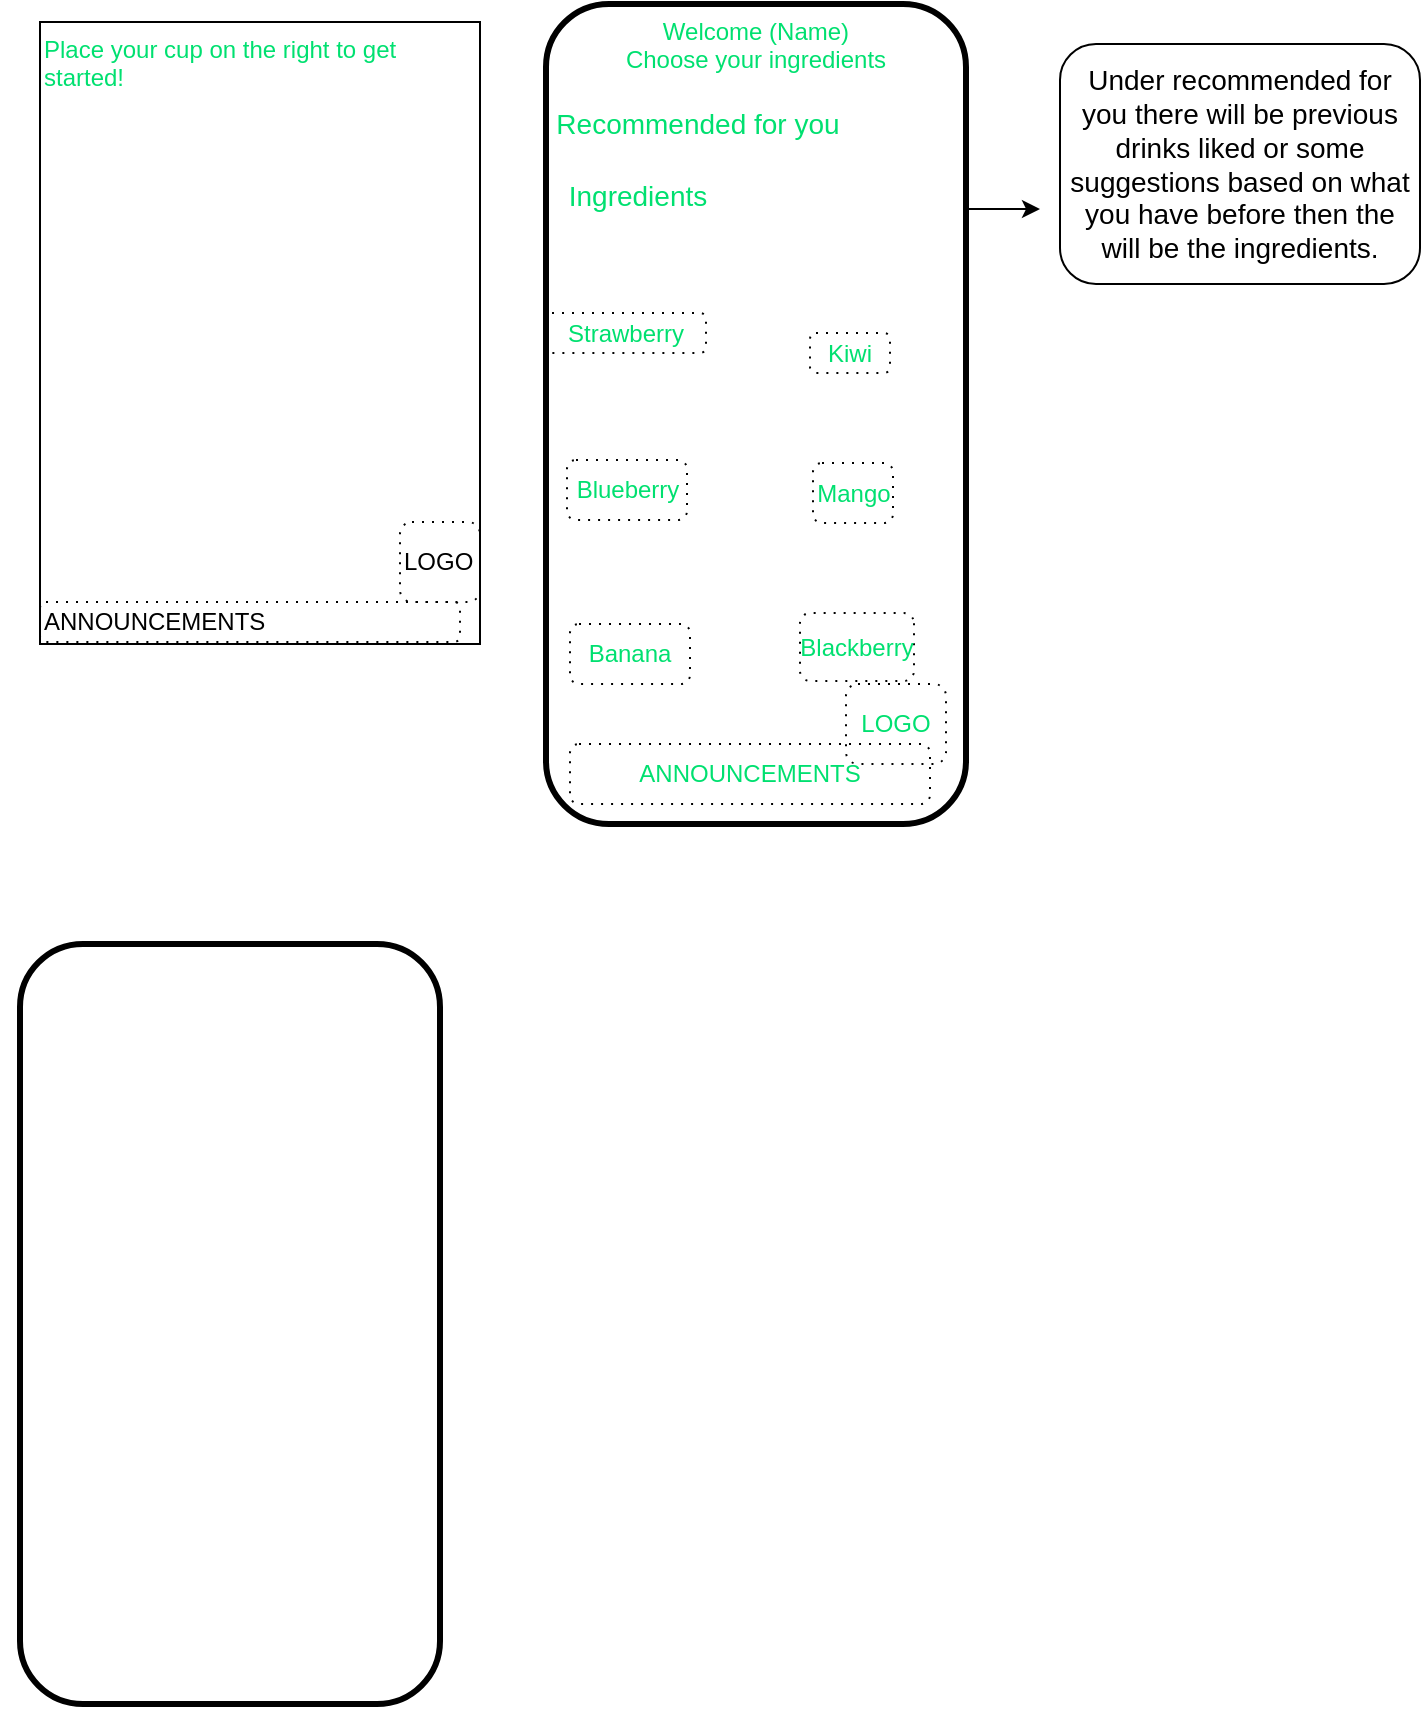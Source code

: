 <mxfile version="12.1.7" type="github" pages="3">
  <diagram id="vnAJTbzXTNaGm4R2M7Tw" name="GUI Design">
    <mxGraphModel dx="1094" dy="1568" grid="1" gridSize="10" guides="1" tooltips="1" connect="1" arrows="1" fold="1" page="1" pageScale="1" pageWidth="850" pageHeight="1100" math="0" shadow="0">
      <root>
        <mxCell id="0"/>
        <mxCell id="1" parent="0"/>
        <mxCell id="ZuZDDEVdr5Cutukgd9yc-8" value="" style="shape=image;imageAspect=0;aspect=fixed;verticalLabelPosition=bottom;verticalAlign=top;fillColor=none;fontFamily=Helvetica;align=left;image=http://c1.peakpx.com/wallpaper/608/288/972/kiwi-coctail-kefir-fruit-kiwi-food-wallpaper-preview.jpg;" parent="1" vertex="1">
          <mxGeometry y="143" width="174" height="116" as="geometry"/>
        </mxCell>
        <mxCell id="ZuZDDEVdr5Cutukgd9yc-7" value="" style="shape=image;imageAspect=0;aspect=fixed;verticalLabelPosition=bottom;verticalAlign=top;fillColor=none;fontFamily=Helvetica;align=left;image=https://get.pxhere.com/photo/white-fruit-isolated-ripe-meal-food-red-cooking-ingredient-produce-natural-fresh-drink-gourmet-healthy-snack-strawberry-tomato-smoothie-juice-vitamin-nutrition-vegetables-seasonal-vegetarian-strawberries-diet-edible-gastronomy-organic-beverages-filled-milkshake-non-alcoholic-beverage-1105913.jpg;resizeWidth=1;" parent="1" vertex="1">
          <mxGeometry x="120" y="143" width="174" height="115" as="geometry"/>
        </mxCell>
        <mxCell id="ZuZDDEVdr5Cutukgd9yc-6" value="&lt;font color=&quot;#00e070&quot;&gt;Place your cup on the right to get started!&lt;/font&gt;" style="rounded=0;whiteSpace=wrap;html=1;fillColor=none;fontFamily=Helvetica;align=left;verticalAlign=top;" parent="1" vertex="1">
          <mxGeometry x="20" y="9" width="220" height="311" as="geometry"/>
        </mxCell>
        <mxCell id="ZuZDDEVdr5Cutukgd9yc-11" value="LOGO" style="shape=ext;rounded=1;html=1;whiteSpace=wrap;dashed=1;dashPattern=1 4;fillColor=none;fontFamily=Helvetica;align=left;" parent="1" vertex="1">
          <mxGeometry x="200" y="259" width="40" height="40" as="geometry"/>
        </mxCell>
        <mxCell id="ZuZDDEVdr5Cutukgd9yc-12" value="ANNOUNCEMENTS" style="shape=ext;rounded=1;html=1;whiteSpace=wrap;dashed=1;dashPattern=1 4;fillColor=none;fontFamily=Helvetica;align=left;" parent="1" vertex="1">
          <mxGeometry x="20" y="299" width="210" height="20" as="geometry"/>
        </mxCell>
        <mxCell id="Vy_gIuBVpHLPAsXEff6K-15" style="edgeStyle=orthogonalEdgeStyle;rounded=0;orthogonalLoop=1;jettySize=auto;html=1;exitX=1;exitY=0.25;exitDx=0;exitDy=0;fontSize=14;fontColor=#00E070;fontStyle=1" edge="1" parent="1" source="ZuZDDEVdr5Cutukgd9yc-14">
          <mxGeometry relative="1" as="geometry">
            <mxPoint x="520" y="103" as="targetPoint"/>
          </mxGeometry>
        </mxCell>
        <mxCell id="ZuZDDEVdr5Cutukgd9yc-14" value="Welcome (Name)&lt;br&gt;Choose your ingredients" style="shape=ext;rounded=1;html=1;whiteSpace=wrap;strokeWidth=3;fillColor=none;fontFamily=Helvetica;align=center;fontColor=#00E070;verticalAlign=top;" parent="1" vertex="1">
          <mxGeometry x="273" width="210" height="410" as="geometry"/>
        </mxCell>
        <mxCell id="ZuZDDEVdr5Cutukgd9yc-15" value="" style="shape=image;imageAspect=0;aspect=fixed;verticalLabelPosition=bottom;verticalAlign=top;fillColor=none;fontFamily=Helvetica;fontColor=#00E070;align=center;image=https://images.pexels.com/photos/59945/strawberry-fruit-delicious-red-59945.jpeg?cs=srgb&amp;dl=close-up-food-fruit-59945.jpg&amp;fm=jpg;" parent="1" vertex="1">
          <mxGeometry x="278.5" y="105.5" width="70" height="47" as="geometry"/>
        </mxCell>
        <mxCell id="ZuZDDEVdr5Cutukgd9yc-16" value="Strawberry" style="shape=ext;rounded=1;html=1;whiteSpace=wrap;dashed=1;dashPattern=1 4;fillColor=none;fontFamily=Helvetica;fontColor=#00E070;align=center;" parent="1" vertex="1">
          <mxGeometry x="273" y="154.5" width="80" height="20" as="geometry"/>
        </mxCell>
        <mxCell id="ZuZDDEVdr5Cutukgd9yc-17" value="" style="shape=image;imageAspect=0;aspect=fixed;verticalLabelPosition=bottom;verticalAlign=top;fillColor=none;fontFamily=Helvetica;fontColor=#00E070;align=center;image=https://live.staticflickr.com/4893/33038040618_4d28d753be_b.jpg;" parent="1" vertex="1">
          <mxGeometry x="401.5" y="122" width="54" height="36" as="geometry"/>
        </mxCell>
        <mxCell id="ZuZDDEVdr5Cutukgd9yc-18" value="Kiwi" style="shape=ext;rounded=1;html=1;whiteSpace=wrap;dashed=1;dashPattern=1 4;fillColor=none;fontFamily=Helvetica;fontColor=#00E070;align=center;" parent="1" vertex="1">
          <mxGeometry x="405" y="164.5" width="40" height="20" as="geometry"/>
        </mxCell>
        <mxCell id="ZuZDDEVdr5Cutukgd9yc-19" value="" style="shape=image;imageAspect=0;aspect=fixed;verticalLabelPosition=bottom;verticalAlign=top;fillColor=none;fontFamily=Helvetica;fontColor=#00E070;align=center;image=https://cdn.pixabay.com/photo/2014/11/20/13/54/blueberry-539135_960_720.png;" parent="1" vertex="1">
          <mxGeometry x="276" y="175.5" width="73" height="50" as="geometry"/>
        </mxCell>
        <mxCell id="ZuZDDEVdr5Cutukgd9yc-20" value="Blueberry" style="shape=ext;rounded=1;html=1;whiteSpace=wrap;dashed=1;dashPattern=1 4;fillColor=none;fontFamily=Helvetica;fontColor=#00E070;align=center;" parent="1" vertex="1">
          <mxGeometry x="283.5" y="228" width="60" height="30" as="geometry"/>
        </mxCell>
        <mxCell id="ZuZDDEVdr5Cutukgd9yc-21" value="" style="shape=image;imageAspect=0;aspect=fixed;verticalLabelPosition=bottom;verticalAlign=top;fillColor=none;fontFamily=Helvetica;fontColor=#00E070;align=center;image=https://upload.wikimedia.org/wikipedia/commons/4/40/Mango_4.jpg;" parent="1" vertex="1">
          <mxGeometry x="401" y="185.5" width="48" height="40" as="geometry"/>
        </mxCell>
        <mxCell id="ZuZDDEVdr5Cutukgd9yc-23" value="Mango" style="shape=ext;rounded=1;html=1;whiteSpace=wrap;dashed=1;dashPattern=1 4;fillColor=none;fontFamily=Helvetica;fontColor=#00E070;align=center;" parent="1" vertex="1">
          <mxGeometry x="406.5" y="229.5" width="40" height="30" as="geometry"/>
        </mxCell>
        <mxCell id="ZuZDDEVdr5Cutukgd9yc-24" value="" style="shape=image;imageAspect=0;aspect=fixed;verticalLabelPosition=bottom;verticalAlign=top;fillColor=none;fontFamily=Helvetica;fontColor=#00E070;align=center;image=https://upload.wikimedia.org/wikipedia/commons/8/8a/Banana-Single.jpg;" parent="1" vertex="1">
          <mxGeometry x="288" y="261.5" width="49" height="43" as="geometry"/>
        </mxCell>
        <mxCell id="ZuZDDEVdr5Cutukgd9yc-25" value="Banana" style="shape=ext;rounded=1;html=1;whiteSpace=wrap;dashed=1;dashPattern=1 4;fillColor=none;fontFamily=Helvetica;fontColor=#00E070;align=center;" parent="1" vertex="1">
          <mxGeometry x="285" y="310" width="60" height="30" as="geometry"/>
        </mxCell>
        <mxCell id="ZuZDDEVdr5Cutukgd9yc-27" value="Blackberry" style="shape=ext;rounded=1;html=1;whiteSpace=wrap;dashed=1;dashPattern=1 4;fillColor=none;fontFamily=Helvetica;fontColor=#00E070;align=center;direction=south;" parent="1" vertex="1">
          <mxGeometry x="400" y="304.5" width="57" height="34" as="geometry"/>
        </mxCell>
        <mxCell id="ZuZDDEVdr5Cutukgd9yc-28" value="LOGO" style="shape=ext;rounded=1;html=1;whiteSpace=wrap;dashed=1;dashPattern=1 4;fillColor=none;fontFamily=Helvetica;fontColor=#00E070;align=center;" parent="1" vertex="1">
          <mxGeometry x="423" y="340" width="50" height="40" as="geometry"/>
        </mxCell>
        <mxCell id="ZuZDDEVdr5Cutukgd9yc-29" value="ANNOUNCEMENTS" style="shape=ext;rounded=1;html=1;whiteSpace=wrap;dashed=1;dashPattern=1 4;fillColor=none;fontFamily=Helvetica;fontColor=#00E070;align=center;" parent="1" vertex="1">
          <mxGeometry x="285" y="370" width="180" height="30" as="geometry"/>
        </mxCell>
        <mxCell id="Vy_gIuBVpHLPAsXEff6K-1" value="" style="shape=image;imageAspect=0;aspect=fixed;verticalLabelPosition=bottom;verticalAlign=top;image=https://upload.wikimedia.org/wikipedia/commons/c/cc/Blackberry_fruit.jpg;" vertex="1" parent="1">
          <mxGeometry x="406.5" y="258" width="47" height="50" as="geometry"/>
        </mxCell>
        <mxCell id="Vy_gIuBVpHLPAsXEff6K-3" value="&lt;font color=&quot;#00e070&quot;&gt;Recommended&amp;nbsp;for you&lt;/font&gt;" style="text;html=1;strokeColor=none;fillColor=none;align=center;verticalAlign=middle;whiteSpace=wrap;rounded=0;fontSize=14;" vertex="1" parent="1">
          <mxGeometry x="273" y="50" width="152" height="20" as="geometry"/>
        </mxCell>
        <mxCell id="Vy_gIuBVpHLPAsXEff6K-6" value="Under recommended for you there will be previous drinks liked or some suggestions based on what you have before then the will be the ingredients." style="rounded=1;whiteSpace=wrap;html=1;fontSize=14;" vertex="1" parent="1">
          <mxGeometry x="530" y="20" width="180" height="120" as="geometry"/>
        </mxCell>
        <mxCell id="Vy_gIuBVpHLPAsXEff6K-11" value="Ingredients" style="text;html=1;strokeColor=none;fillColor=none;align=center;verticalAlign=middle;whiteSpace=wrap;rounded=0;fontSize=14;fontColor=#00E070;" vertex="1" parent="1">
          <mxGeometry x="278.5" y="85.5" width="80" height="20" as="geometry"/>
        </mxCell>
        <mxCell id="Vy_gIuBVpHLPAsXEff6K-21" style="edgeStyle=orthogonalEdgeStyle;rounded=0;orthogonalLoop=1;jettySize=auto;html=1;exitX=0;exitY=0.5;exitDx=0;exitDy=0;entryX=0.048;entryY=0.079;entryDx=0;entryDy=0;entryPerimeter=0;fontSize=14;fontColor=#00E070;fontStyle=1" edge="1" parent="1" source="Vy_gIuBVpHLPAsXEff6K-17" target="Vy_gIuBVpHLPAsXEff6K-16">
          <mxGeometry relative="1" as="geometry"/>
        </mxCell>
        <mxCell id="Vy_gIuBVpHLPAsXEff6K-17" value="Back" style="shape=ext;rounded=1;html=1;whiteSpace=wrap;dashed=1;dashPattern=1 4;fontSize=14;fontColor=#00E070;" vertex="1" parent="1">
          <mxGeometry x="40" y="490" width="43" height="20" as="geometry"/>
        </mxCell>
        <mxCell id="Vy_gIuBVpHLPAsXEff6K-16" value="" style="shape=ext;rounded=1;html=1;whiteSpace=wrap;strokeWidth=3;fontSize=14;fontColor=#00E070;" vertex="1" parent="1">
          <mxGeometry x="10" y="470" width="210" height="380" as="geometry"/>
        </mxCell>
      </root>
    </mxGraphModel>
  </diagram>
  <diagram id="-thM3_jWUVVgfu3gWeLv" name="Suggestion App Design">
    <mxGraphModel dx="1648" dy="748" grid="1" gridSize="10" guides="1" tooltips="1" connect="1" arrows="1" fold="1" page="1" pageScale="1" pageWidth="850" pageHeight="1100" math="0" shadow="0">
      <root>
        <mxCell id="1Uwp-OTT9pAQVGyGDvkQ-0"/>
        <mxCell id="1Uwp-OTT9pAQVGyGDvkQ-1" parent="1Uwp-OTT9pAQVGyGDvkQ-0"/>
      </root>
    </mxGraphModel>
  </diagram>
  <diagram id="PCz0cka9WuT_1HynQPXI" name="Software Design">
    <mxGraphModel dx="1220" dy="623" grid="1" gridSize="10" guides="1" tooltips="1" connect="1" arrows="1" fold="1" page="1" pageScale="1" pageWidth="850" pageHeight="1100" math="0" shadow="0">
      <root>
        <mxCell id="17n05s_DPcVjZOHsSFnq-0"/>
        <mxCell id="17n05s_DPcVjZOHsSFnq-1" parent="17n05s_DPcVjZOHsSFnq-0"/>
        <mxCell id="1VMfTobg3W5r3iQEiY3T-5" value="" style="rounded=0;whiteSpace=wrap;html=1;" vertex="1" parent="17n05s_DPcVjZOHsSFnq-1">
          <mxGeometry x="1450" y="300" width="120" height="240" as="geometry"/>
        </mxCell>
        <mxCell id="17n05s_DPcVjZOHsSFnq-5" value="" style="verticalLabelPosition=bottom;verticalAlign=top;html=1;shadow=0;dashed=0;strokeWidth=1;shape=mxgraph.ios.iPhone;bgStyle=bgGreen;fillColor=#aaaaaa;" parent="17n05s_DPcVjZOHsSFnq-1" vertex="1">
          <mxGeometry x="210" y="510" width="200" height="400" as="geometry"/>
        </mxCell>
        <mxCell id="17n05s_DPcVjZOHsSFnq-9" style="edgeStyle=orthogonalEdgeStyle;rounded=0;orthogonalLoop=1;jettySize=auto;html=1;exitX=0;exitY=0.5;exitDx=0;exitDy=0;entryX=1;entryY=0.5;entryDx=0;entryDy=0;" parent="17n05s_DPcVjZOHsSFnq-1" source="17n05s_DPcVjZOHsSFnq-2" target="17n05s_DPcVjZOHsSFnq-4" edge="1">
          <mxGeometry relative="1" as="geometry"/>
        </mxCell>
        <mxCell id="17n05s_DPcVjZOHsSFnq-31" style="edgeStyle=orthogonalEdgeStyle;rounded=0;orthogonalLoop=1;jettySize=auto;html=1;exitX=1;exitY=0.25;exitDx=0;exitDy=0;fontSize=16;" parent="17n05s_DPcVjZOHsSFnq-1" source="17n05s_DPcVjZOHsSFnq-2" target="17n05s_DPcVjZOHsSFnq-30" edge="1">
          <mxGeometry relative="1" as="geometry"/>
        </mxCell>
        <mxCell id="rcrHFFZGicpm7UFCakFU-9" style="edgeStyle=orthogonalEdgeStyle;rounded=0;orthogonalLoop=1;jettySize=auto;html=1;exitX=1;exitY=0.75;exitDx=0;exitDy=0;" edge="1" parent="17n05s_DPcVjZOHsSFnq-1" source="17n05s_DPcVjZOHsSFnq-2" target="rcrHFFZGicpm7UFCakFU-8">
          <mxGeometry relative="1" as="geometry"/>
        </mxCell>
        <mxCell id="17n05s_DPcVjZOHsSFnq-2" value="Mobile MetaMask wallet&lt;br&gt;unique userID&lt;br&gt;Sign In&lt;br&gt;Payments" style="rounded=0;whiteSpace=wrap;html=1;" parent="17n05s_DPcVjZOHsSFnq-1" vertex="1">
          <mxGeometry x="250" y="590" width="120" height="110" as="geometry"/>
        </mxCell>
        <mxCell id="17n05s_DPcVjZOHsSFnq-4" value="Ethereum&lt;br&gt;Ropsten Test Network" style="rounded=0;whiteSpace=wrap;html=1;" parent="17n05s_DPcVjZOHsSFnq-1" vertex="1">
          <mxGeometry x="20" y="570" width="120" height="60" as="geometry"/>
        </mxCell>
        <mxCell id="17n05s_DPcVjZOHsSFnq-10" value="&lt;ul&gt;&lt;li&gt;Payments&lt;/li&gt;&lt;li&gt;User validation&lt;/li&gt;&lt;li&gt;Wallet of funds&lt;/li&gt;&lt;/ul&gt;" style="text;html=1;strokeColor=none;fillColor=none;align=left;verticalAlign=middle;whiteSpace=wrap;rounded=0;" parent="17n05s_DPcVjZOHsSFnq-1" vertex="1">
          <mxGeometry x="10" y="650" width="180" height="20" as="geometry"/>
        </mxCell>
        <mxCell id="17n05s_DPcVjZOHsSFnq-12" value="&lt;ul&gt;&lt;li&gt;Scans barcode&lt;/li&gt;&lt;li&gt;UserID sent with transaction&lt;/li&gt;&lt;/ul&gt;" style="text;html=1;strokeColor=none;fillColor=none;align=left;verticalAlign=middle;whiteSpace=wrap;rounded=0;" parent="17n05s_DPcVjZOHsSFnq-1" vertex="1">
          <mxGeometry x="480" y="450" width="170" height="20" as="geometry"/>
        </mxCell>
        <mxCell id="17n05s_DPcVjZOHsSFnq-14" value="Selection" style="text;html=1;strokeColor=none;fillColor=none;align=center;verticalAlign=middle;whiteSpace=wrap;rounded=0;fontSize=24;fontStyle=1" parent="17n05s_DPcVjZOHsSFnq-1" vertex="1">
          <mxGeometry x="60" y="10" width="40" height="20" as="geometry"/>
        </mxCell>
        <mxCell id="17n05s_DPcVjZOHsSFnq-15" value="" style="verticalLabelPosition=bottom;verticalAlign=top;html=1;shadow=0;dashed=0;strokeWidth=1;shape=mxgraph.ios.iBgFlat;strokeColor=#18211b;fillColor=#1f2923;fontSize=24;align=center;" parent="17n05s_DPcVjZOHsSFnq-1" vertex="1">
          <mxGeometry x="42.5" y="100" width="175" height="280" as="geometry"/>
        </mxCell>
        <mxCell id="17n05s_DPcVjZOHsSFnq-16" value="GUI" style="text;html=1;strokeColor=none;fillColor=none;align=center;verticalAlign=middle;whiteSpace=wrap;rounded=0;fontSize=16;" parent="17n05s_DPcVjZOHsSFnq-1" vertex="1">
          <mxGeometry x="110" y="70" width="40" height="20" as="geometry"/>
        </mxCell>
        <mxCell id="17n05s_DPcVjZOHsSFnq-32" style="edgeStyle=orthogonalEdgeStyle;rounded=0;orthogonalLoop=1;jettySize=auto;html=1;exitX=1;exitY=0.5;exitDx=0;exitDy=0;entryX=0;entryY=0.5;entryDx=0;entryDy=0;fontSize=16;" parent="17n05s_DPcVjZOHsSFnq-1" source="17n05s_DPcVjZOHsSFnq-17" target="17n05s_DPcVjZOHsSFnq-30" edge="1">
          <mxGeometry relative="1" as="geometry"/>
        </mxCell>
        <mxCell id="17n05s_DPcVjZOHsSFnq-17" value="Click pay" style="rounded=0;whiteSpace=wrap;html=1;fontSize=16;align=center;" parent="17n05s_DPcVjZOHsSFnq-1" vertex="1">
          <mxGeometry x="420" y="110" width="120" height="60" as="geometry"/>
        </mxCell>
        <mxCell id="17n05s_DPcVjZOHsSFnq-19" style="edgeStyle=orthogonalEdgeStyle;rounded=0;orthogonalLoop=1;jettySize=auto;html=1;exitX=1;exitY=0.5;exitDx=0;exitDy=0;entryX=0;entryY=0.5;entryDx=0;entryDy=0;fontSize=16;" parent="17n05s_DPcVjZOHsSFnq-1" source="17n05s_DPcVjZOHsSFnq-18" target="17n05s_DPcVjZOHsSFnq-17" edge="1">
          <mxGeometry relative="1" as="geometry"/>
        </mxCell>
        <mxCell id="17n05s_DPcVjZOHsSFnq-18" value="Configure&lt;br&gt;drink" style="rounded=0;whiteSpace=wrap;html=1;fontSize=16;align=center;" parent="17n05s_DPcVjZOHsSFnq-1" vertex="1">
          <mxGeometry x="270" y="110" width="120" height="60" as="geometry"/>
        </mxCell>
        <mxCell id="rcrHFFZGicpm7UFCakFU-5" style="edgeStyle=orthogonalEdgeStyle;rounded=0;orthogonalLoop=1;jettySize=auto;html=1;exitX=1;exitY=0.5;exitDx=0;exitDy=0;entryX=0;entryY=0.5;entryDx=0;entryDy=0;" edge="1" parent="17n05s_DPcVjZOHsSFnq-1" source="17n05s_DPcVjZOHsSFnq-20" target="rcrHFFZGicpm7UFCakFU-4">
          <mxGeometry relative="1" as="geometry"/>
        </mxCell>
        <mxCell id="17n05s_DPcVjZOHsSFnq-20" value="Associate order with UserID" style="rounded=0;whiteSpace=wrap;html=1;fontSize=16;align=center;" parent="17n05s_DPcVjZOHsSFnq-1" vertex="1">
          <mxGeometry x="960" y="110" width="120" height="60" as="geometry"/>
        </mxCell>
        <mxCell id="17n05s_DPcVjZOHsSFnq-24" value="Yes" style="edgeStyle=orthogonalEdgeStyle;rounded=0;orthogonalLoop=1;jettySize=auto;html=1;exitX=1;exitY=0.5;exitDx=0;exitDy=0;exitPerimeter=0;fontSize=16;" parent="17n05s_DPcVjZOHsSFnq-1" source="17n05s_DPcVjZOHsSFnq-22" target="17n05s_DPcVjZOHsSFnq-20" edge="1">
          <mxGeometry relative="1" as="geometry"/>
        </mxCell>
        <mxCell id="17n05s_DPcVjZOHsSFnq-27" value="Timeout" style="edgeStyle=orthogonalEdgeStyle;rounded=0;orthogonalLoop=1;jettySize=auto;html=1;exitX=0.5;exitY=1;exitDx=0;exitDy=0;exitPerimeter=0;entryX=0.5;entryY=0;entryDx=0;entryDy=0;fontSize=16;" parent="17n05s_DPcVjZOHsSFnq-1" source="17n05s_DPcVjZOHsSFnq-22" target="17n05s_DPcVjZOHsSFnq-26" edge="1">
          <mxGeometry relative="1" as="geometry"/>
        </mxCell>
        <mxCell id="17n05s_DPcVjZOHsSFnq-22" value="Payment processed?" style="strokeWidth=2;html=1;shape=mxgraph.flowchart.decision;whiteSpace=wrap;fontSize=16;align=center;" parent="17n05s_DPcVjZOHsSFnq-1" vertex="1">
          <mxGeometry x="770" y="90" width="100" height="100" as="geometry"/>
        </mxCell>
        <mxCell id="17n05s_DPcVjZOHsSFnq-26" value="Error message" style="shape=ext;double=1;rounded=0;whiteSpace=wrap;html=1;fontSize=16;align=center;" parent="17n05s_DPcVjZOHsSFnq-1" vertex="1">
          <mxGeometry x="760" y="300" width="120" height="80" as="geometry"/>
        </mxCell>
        <mxCell id="17n05s_DPcVjZOHsSFnq-33" style="edgeStyle=orthogonalEdgeStyle;rounded=0;orthogonalLoop=1;jettySize=auto;html=1;exitX=1;exitY=0.5;exitDx=0;exitDy=0;entryX=0;entryY=0.5;entryDx=0;entryDy=0;entryPerimeter=0;fontSize=16;" parent="17n05s_DPcVjZOHsSFnq-1" source="17n05s_DPcVjZOHsSFnq-30" target="17n05s_DPcVjZOHsSFnq-22" edge="1">
          <mxGeometry relative="1" as="geometry"/>
        </mxCell>
        <mxCell id="17n05s_DPcVjZOHsSFnq-30" value="Show payment barcode" style="rounded=0;whiteSpace=wrap;html=1;fontSize=16;align=center;" parent="17n05s_DPcVjZOHsSFnq-1" vertex="1">
          <mxGeometry x="580" y="110" width="120" height="60" as="geometry"/>
        </mxCell>
        <mxCell id="1VMfTobg3W5r3iQEiY3T-4" style="edgeStyle=orthogonalEdgeStyle;rounded=0;orthogonalLoop=1;jettySize=auto;html=1;exitX=0;exitY=0.7;exitDx=0;exitDy=0;entryX=1;entryY=0.75;entryDx=0;entryDy=0;" edge="1" parent="17n05s_DPcVjZOHsSFnq-1" source="rcrHFFZGicpm7UFCakFU-2" target="rcrHFFZGicpm7UFCakFU-6">
          <mxGeometry relative="1" as="geometry">
            <Array as="points">
              <mxPoint x="1390" y="466"/>
              <mxPoint x="1390" y="526"/>
            </Array>
          </mxGeometry>
        </mxCell>
        <mxCell id="rcrHFFZGicpm7UFCakFU-2" value="Storage" style="shape=cylinder;whiteSpace=wrap;html=1;boundedLbl=1;backgroundOutline=1;" vertex="1" parent="17n05s_DPcVjZOHsSFnq-1">
          <mxGeometry x="1480" y="410" width="60" height="80" as="geometry"/>
        </mxCell>
        <mxCell id="1VMfTobg3W5r3iQEiY3T-3" style="edgeStyle=orthogonalEdgeStyle;rounded=0;orthogonalLoop=1;jettySize=auto;html=1;exitX=0.5;exitY=1;exitDx=0;exitDy=0;entryX=0.5;entryY=0;entryDx=0;entryDy=0;" edge="1" parent="17n05s_DPcVjZOHsSFnq-1" source="rcrHFFZGicpm7UFCakFU-4" target="rcrHFFZGicpm7UFCakFU-6">
          <mxGeometry relative="1" as="geometry"/>
        </mxCell>
        <mxCell id="rcrHFFZGicpm7UFCakFU-4" value="Send data to storage area" style="rounded=0;whiteSpace=wrap;html=1;" vertex="1" parent="17n05s_DPcVjZOHsSFnq-1">
          <mxGeometry x="1180" y="110" width="120" height="60" as="geometry"/>
        </mxCell>
        <mxCell id="1VMfTobg3W5r3iQEiY3T-1" style="edgeStyle=orthogonalEdgeStyle;rounded=0;orthogonalLoop=1;jettySize=auto;html=1;exitX=0;exitY=0.75;exitDx=0;exitDy=0;entryX=0.75;entryY=0;entryDx=0;entryDy=0;" edge="1" parent="17n05s_DPcVjZOHsSFnq-1" source="rcrHFFZGicpm7UFCakFU-6" target="rcrHFFZGicpm7UFCakFU-10">
          <mxGeometry relative="1" as="geometry"/>
        </mxCell>
        <mxCell id="1VMfTobg3W5r3iQEiY3T-2" style="edgeStyle=orthogonalEdgeStyle;rounded=0;orthogonalLoop=1;jettySize=auto;html=1;exitX=1;exitY=0.25;exitDx=0;exitDy=0;entryX=0;entryY=0.3;entryDx=0;entryDy=0;" edge="1" parent="17n05s_DPcVjZOHsSFnq-1" source="rcrHFFZGicpm7UFCakFU-6" target="rcrHFFZGicpm7UFCakFU-2">
          <mxGeometry relative="1" as="geometry"/>
        </mxCell>
        <mxCell id="rcrHFFZGicpm7UFCakFU-6" value="Message processor" style="rounded=0;whiteSpace=wrap;html=1;" vertex="1" parent="17n05s_DPcVjZOHsSFnq-1">
          <mxGeometry x="1070" y="480" width="120" height="60" as="geometry"/>
        </mxCell>
        <mxCell id="rcrHFFZGicpm7UFCakFU-11" value="" style="edgeStyle=orthogonalEdgeStyle;rounded=0;orthogonalLoop=1;jettySize=auto;html=1;" edge="1" parent="17n05s_DPcVjZOHsSFnq-1" source="rcrHFFZGicpm7UFCakFU-8" target="rcrHFFZGicpm7UFCakFU-10">
          <mxGeometry relative="1" as="geometry"/>
        </mxCell>
        <mxCell id="rcrHFFZGicpm7UFCakFU-8" value="Login to suggestion app" style="rounded=0;whiteSpace=wrap;html=1;" vertex="1" parent="17n05s_DPcVjZOHsSFnq-1">
          <mxGeometry x="520" y="690" width="120" height="60" as="geometry"/>
        </mxCell>
        <mxCell id="rcrHFFZGicpm7UFCakFU-13" value="" style="edgeStyle=orthogonalEdgeStyle;rounded=0;orthogonalLoop=1;jettySize=auto;html=1;" edge="1" parent="17n05s_DPcVjZOHsSFnq-1" source="rcrHFFZGicpm7UFCakFU-10" target="rcrHFFZGicpm7UFCakFU-14">
          <mxGeometry relative="1" as="geometry">
            <mxPoint x="920" y="720" as="targetPoint"/>
          </mxGeometry>
        </mxCell>
        <mxCell id="1VMfTobg3W5r3iQEiY3T-0" style="edgeStyle=orthogonalEdgeStyle;rounded=0;orthogonalLoop=1;jettySize=auto;html=1;exitX=0.25;exitY=0;exitDx=0;exitDy=0;entryX=0;entryY=0.25;entryDx=0;entryDy=0;" edge="1" parent="17n05s_DPcVjZOHsSFnq-1" source="rcrHFFZGicpm7UFCakFU-10" target="rcrHFFZGicpm7UFCakFU-6">
          <mxGeometry relative="1" as="geometry"/>
        </mxCell>
        <mxCell id="rcrHFFZGicpm7UFCakFU-10" value="Look up wallet address" style="rounded=0;whiteSpace=wrap;html=1;" vertex="1" parent="17n05s_DPcVjZOHsSFnq-1">
          <mxGeometry x="720" y="690" width="120" height="60" as="geometry"/>
        </mxCell>
        <mxCell id="rcrHFFZGicpm7UFCakFU-16" value="Yes" style="edgeStyle=orthogonalEdgeStyle;rounded=0;orthogonalLoop=1;jettySize=auto;html=1;exitX=1;exitY=0.5;exitDx=0;exitDy=0;" edge="1" parent="17n05s_DPcVjZOHsSFnq-1" source="rcrHFFZGicpm7UFCakFU-14" target="rcrHFFZGicpm7UFCakFU-15">
          <mxGeometry relative="1" as="geometry"/>
        </mxCell>
        <mxCell id="rcrHFFZGicpm7UFCakFU-18" value="No" style="edgeStyle=orthogonalEdgeStyle;rounded=0;orthogonalLoop=1;jettySize=auto;html=1;exitX=0.5;exitY=1;exitDx=0;exitDy=0;entryX=0.5;entryY=0;entryDx=0;entryDy=0;" edge="1" parent="17n05s_DPcVjZOHsSFnq-1" source="rcrHFFZGicpm7UFCakFU-14" target="rcrHFFZGicpm7UFCakFU-17">
          <mxGeometry relative="1" as="geometry"/>
        </mxCell>
        <mxCell id="rcrHFFZGicpm7UFCakFU-14" value="Are there drinks to rate?" style="rhombus;whiteSpace=wrap;html=1;" vertex="1" parent="17n05s_DPcVjZOHsSFnq-1">
          <mxGeometry x="910" y="680" width="80" height="80" as="geometry"/>
        </mxCell>
        <mxCell id="rcrHFFZGicpm7UFCakFU-24" style="edgeStyle=orthogonalEdgeStyle;rounded=0;orthogonalLoop=1;jettySize=auto;html=1;exitX=0.5;exitY=0;exitDx=0;exitDy=0;entryX=0.5;entryY=0;entryDx=0;entryDy=0;" edge="1" parent="17n05s_DPcVjZOHsSFnq-1" source="rcrHFFZGicpm7UFCakFU-15" target="rcrHFFZGicpm7UFCakFU-14">
          <mxGeometry relative="1" as="geometry"/>
        </mxCell>
        <mxCell id="rcrHFFZGicpm7UFCakFU-15" value="Rate drink" style="rounded=0;whiteSpace=wrap;html=1;" vertex="1" parent="17n05s_DPcVjZOHsSFnq-1">
          <mxGeometry x="1090" y="688" width="120" height="60" as="geometry"/>
        </mxCell>
        <mxCell id="rcrHFFZGicpm7UFCakFU-26" value="" style="edgeStyle=orthogonalEdgeStyle;rounded=0;orthogonalLoop=1;jettySize=auto;html=1;" edge="1" parent="17n05s_DPcVjZOHsSFnq-1" source="rcrHFFZGicpm7UFCakFU-17" target="rcrHFFZGicpm7UFCakFU-25">
          <mxGeometry relative="1" as="geometry"/>
        </mxCell>
        <mxCell id="rcrHFFZGicpm7UFCakFU-17" value="Run recommendation model" style="rounded=0;whiteSpace=wrap;html=1;" vertex="1" parent="17n05s_DPcVjZOHsSFnq-1">
          <mxGeometry x="890" y="820" width="120" height="60" as="geometry"/>
        </mxCell>
        <mxCell id="rcrHFFZGicpm7UFCakFU-28" value="" style="edgeStyle=orthogonalEdgeStyle;rounded=0;orthogonalLoop=1;jettySize=auto;html=1;" edge="1" parent="17n05s_DPcVjZOHsSFnq-1" source="rcrHFFZGicpm7UFCakFU-25" target="rcrHFFZGicpm7UFCakFU-27">
          <mxGeometry relative="1" as="geometry"/>
        </mxCell>
        <mxCell id="rcrHFFZGicpm7UFCakFU-25" value="Show recommendation" style="rounded=0;whiteSpace=wrap;html=1;" vertex="1" parent="17n05s_DPcVjZOHsSFnq-1">
          <mxGeometry x="890" y="960" width="120" height="60" as="geometry"/>
        </mxCell>
        <mxCell id="rcrHFFZGicpm7UFCakFU-27" value="Ask if you would like to purchase&lt;br&gt;" style="rounded=0;whiteSpace=wrap;html=1;" vertex="1" parent="17n05s_DPcVjZOHsSFnq-1">
          <mxGeometry x="1090" y="960" width="120" height="60" as="geometry"/>
        </mxCell>
        <mxCell id="1VMfTobg3W5r3iQEiY3T-6" value="Home PC" style="text;html=1;strokeColor=none;fillColor=none;align=center;verticalAlign=middle;whiteSpace=wrap;rounded=0;" vertex="1" parent="17n05s_DPcVjZOHsSFnq-1">
          <mxGeometry x="1480" y="320" width="60" height="20" as="geometry"/>
        </mxCell>
        <mxCell id="1VMfTobg3W5r3iQEiY3T-7" value="Ideas:&lt;br&gt;&lt;ul&gt;&lt;li&gt;Name the drink&lt;/li&gt;&lt;li&gt;Drink combination ownership (ie be the first to try a combination)&lt;/li&gt;&lt;li&gt;Who owns the most popular drink?&lt;/li&gt;&lt;li&gt;Send a drink to a friend&lt;/li&gt;&lt;li&gt;Go full blockchain model on testnet and do all storage on the testnet.&amp;nbsp; This solves all the issues of logging in and storage.&amp;nbsp; It would be governed by a smart contract.&amp;nbsp; You would be able to view data from any app.&lt;/li&gt;&lt;/ul&gt;&lt;div&gt;Issues:&lt;/div&gt;&lt;div&gt;&lt;ul&gt;&lt;li&gt;Where does the suggestion get displayed?&lt;/li&gt;&lt;li&gt;If on the GUI how do you login?&lt;/li&gt;&lt;li&gt;&lt;br&gt;&lt;/li&gt;&lt;/ul&gt;&lt;/div&gt;" style="text;html=1;strokeColor=none;fillColor=none;align=left;verticalAlign=middle;whiteSpace=wrap;rounded=0;" vertex="1" parent="17n05s_DPcVjZOHsSFnq-1">
          <mxGeometry x="10" y="950" width="330" height="20" as="geometry"/>
        </mxCell>
      </root>
    </mxGraphModel>
  </diagram>
</mxfile>
